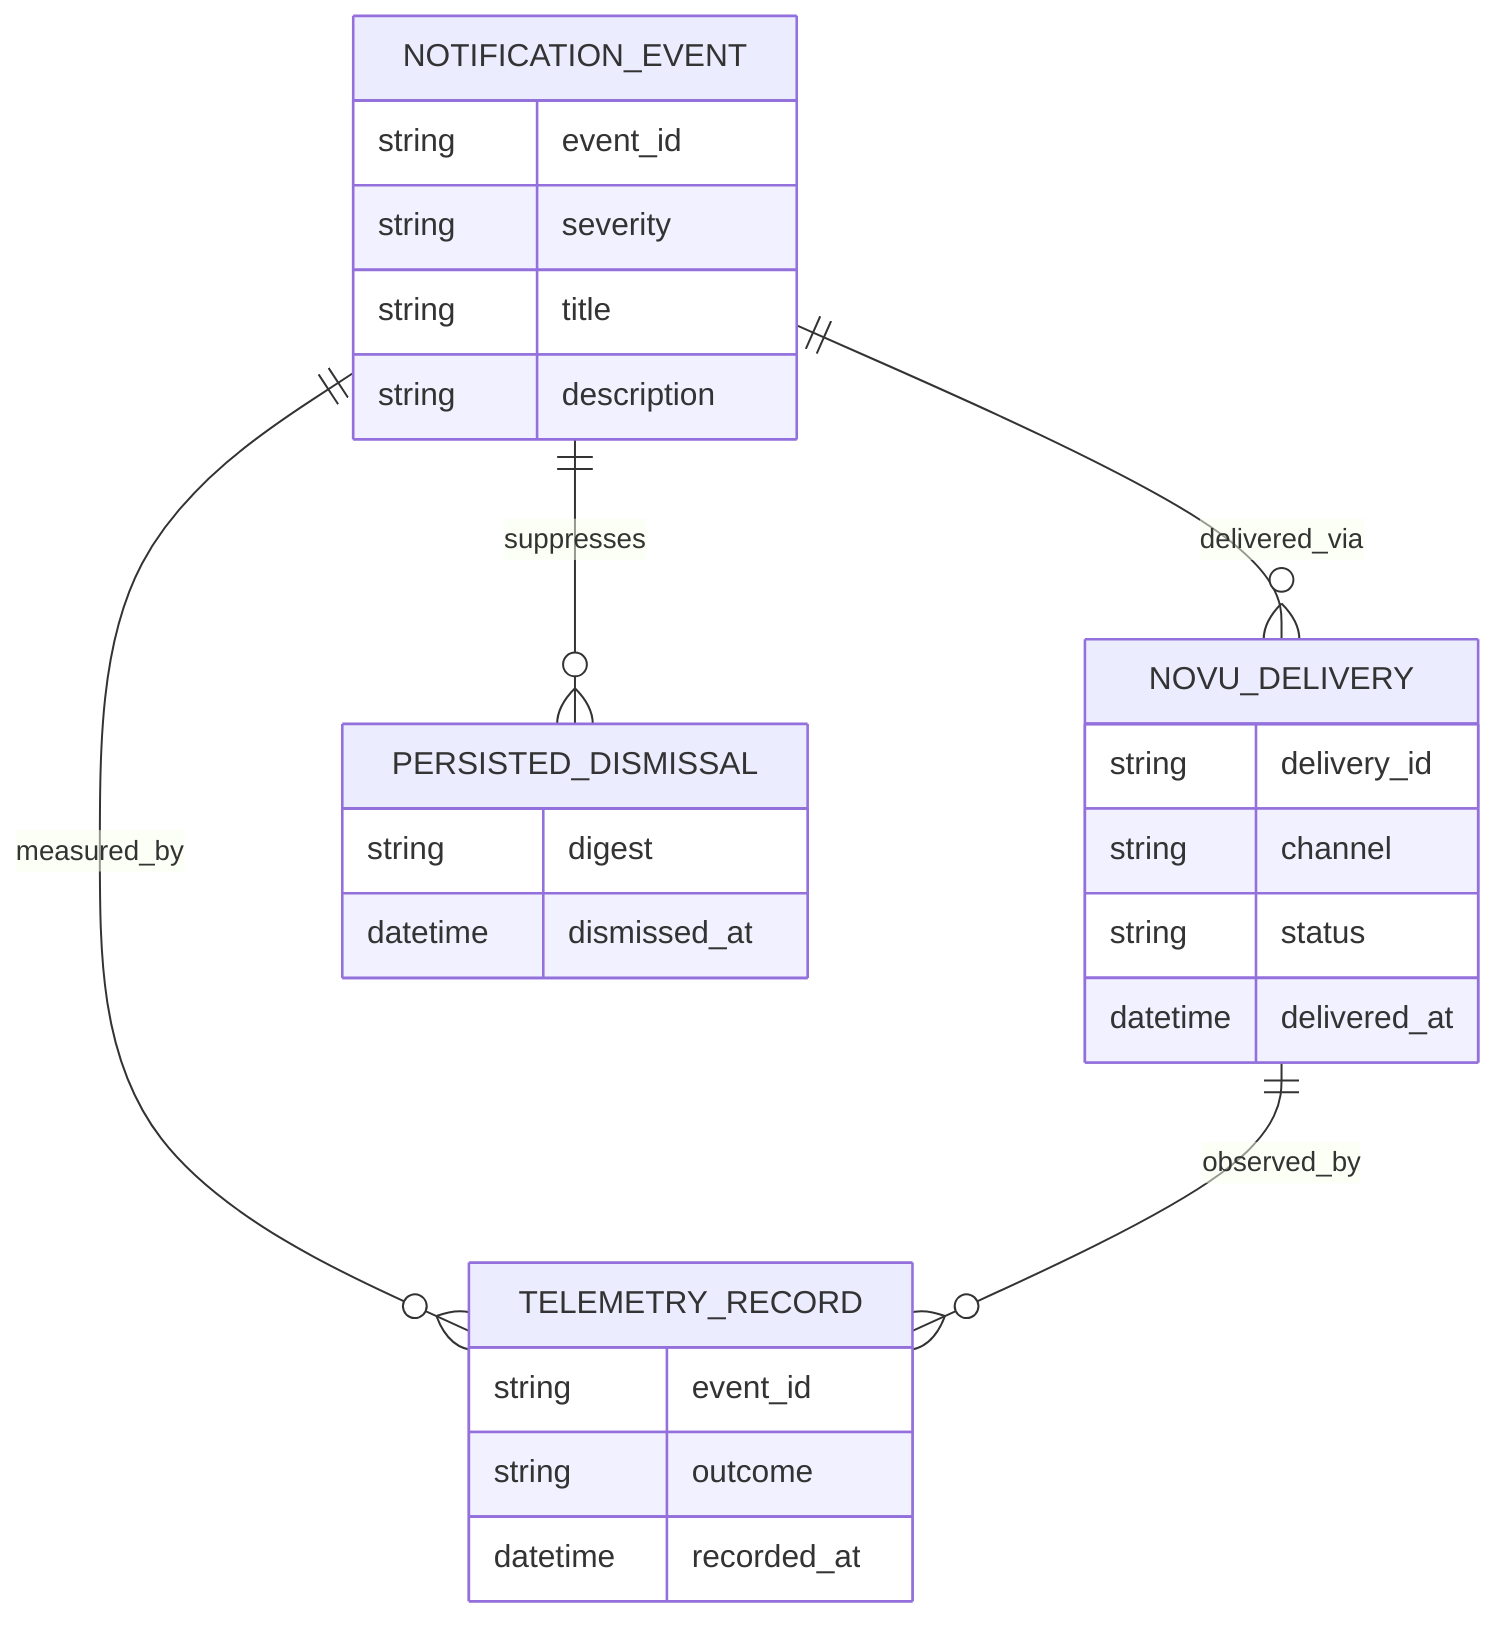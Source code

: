 erDiagram
    NOTIFICATION_EVENT {
        string event_id
        string severity
        string title
        string description
    }
    NOVU_DELIVERY {
        string delivery_id
        string channel
        string status
        datetime delivered_at
    }
    PERSISTED_DISMISSAL {
        string digest
        datetime dismissed_at
    }
    TELEMETRY_RECORD {
        string event_id
        string outcome
        datetime recorded_at
    }
    NOTIFICATION_EVENT ||--o{ PERSISTED_DISMISSAL : suppresses
    NOTIFICATION_EVENT ||--o{ TELEMETRY_RECORD : measured_by
    NOTIFICATION_EVENT ||--o{ NOVU_DELIVERY : delivered_via
    NOVU_DELIVERY ||--o{ TELEMETRY_RECORD : observed_by